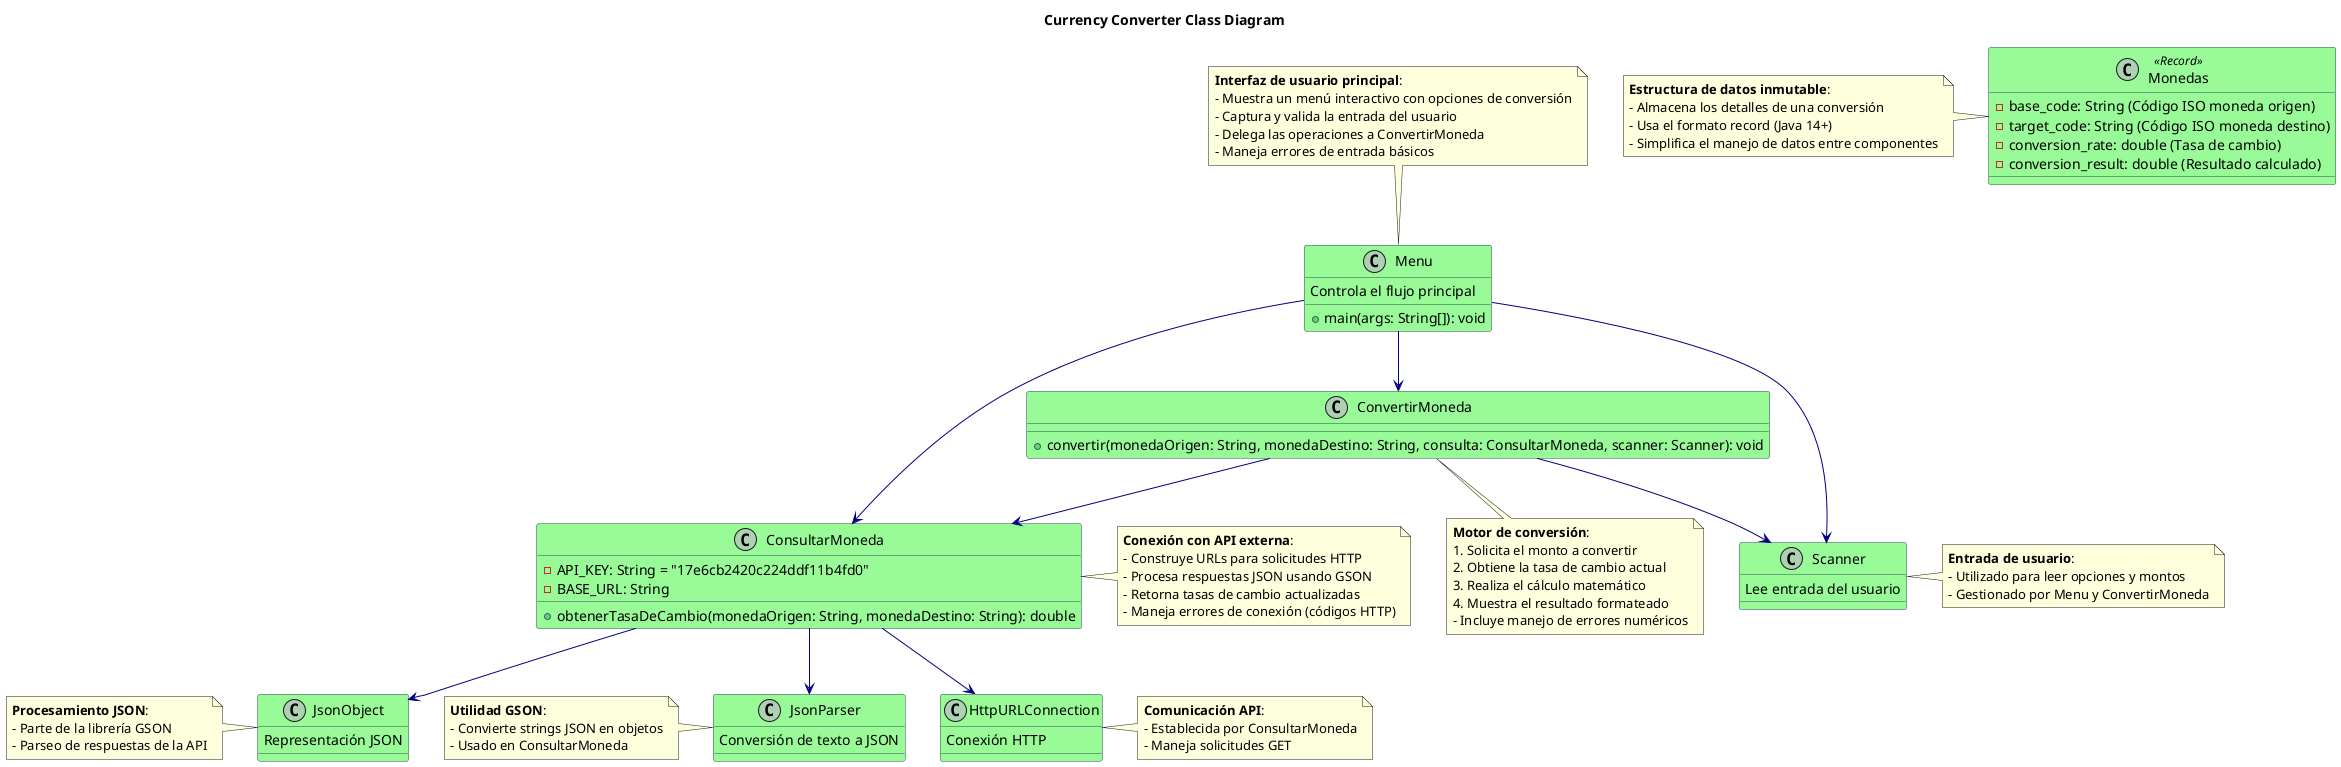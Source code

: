@startuml CurrencyConverter

@startuml CurrencyConverter

skinparam class {
    BackgroundColor PaleGreen
    BorderColor DarkSlateGray
    ArrowColor Navy
}

title Currency Converter Class Diagram

class Menu {
  {field} Controla el flujo principal
  {method} + main(args: String[]): void
}
note top of Menu
  **Interfaz de usuario principal**:
  - Muestra un menú interactivo con opciones de conversión
  - Captura y valida la entrada del usuario
  - Delega las operaciones a ConvertirMoneda
  - Maneja errores de entrada básicos
end note

class ConsultarMoneda {
  {field} - API_KEY: String = "17e6cb2420c224ddf11b4fd0"
  {field} - BASE_URL: String
  {method} + obtenerTasaDeCambio(monedaOrigen: String, monedaDestino: String): double
}
note right of ConsultarMoneda
  **Conexión con API externa**:
  - Construye URLs para solicitudes HTTP
  - Procesa respuestas JSON usando GSON
  - Retorna tasas de cambio actualizadas
  - Maneja errores de conexión (códigos HTTP)
end note

class ConvertirMoneda {
  {method} + convertir(monedaOrigen: String, monedaDestino: String, consulta: ConsultarMoneda, scanner: Scanner): void
}
note bottom of ConvertirMoneda
  **Motor de conversión**:
  1. Solicita el monto a convertir
  2. Obtiene la tasa de cambio actual
  3. Realiza el cálculo matemático
  4. Muestra el resultado formateado
  - Incluye manejo de errores numéricos
end note

class Monedas <<Record>> {
  {field} - base_code: String (Código ISO moneda origen)
  {field} - target_code: String (Código ISO moneda destino)
  {field} - conversion_rate: double (Tasa de cambio)
  {field} - conversion_result: double (Resultado calculado)
}
note left of Monedas
  **Estructura de datos inmutable**:
  - Almacena los detalles de una conversión
  - Usa el formato record (Java 14+)
  - Simplifica el manejo de datos entre componentes
end note

' === Clases externas ===
class Scanner {
  {field} Lee entrada del usuario
}
note right of Scanner
  **Entrada de usuario**:
  - Utilizado para leer opciones y montos
  - Gestionado por Menu y ConvertirMoneda
end note

class HttpURLConnection {
  {field} Conexión HTTP
}
note right of HttpURLConnection
  **Comunicación API**:
  - Establecida por ConsultarMoneda
  - Maneja solicitudes GET
end note

class JsonObject {
  {field} Representación JSON
}
note left of JsonObject
  **Procesamiento JSON**:
  - Parte de la librería GSON
  - Parseo de respuestas de la API
end note

class JsonParser {
  {field} Conversión de texto a JSON
}
note left of JsonParser
  **Utilidad GSON**:
  - Convierte strings JSON en objetos
  - Usado en ConsultarMoneda
end note

' === Relaciones ===
Menu --> ConsultarMoneda
Menu --> ConvertirMoneda
Menu --> Scanner

ConvertirMoneda --> ConsultarMoneda
ConvertirMoneda --> Scanner

ConsultarMoneda --> HttpURLConnection
ConsultarMoneda --> JsonObject
ConsultarMoneda --> JsonParser

@enduml

@enduml